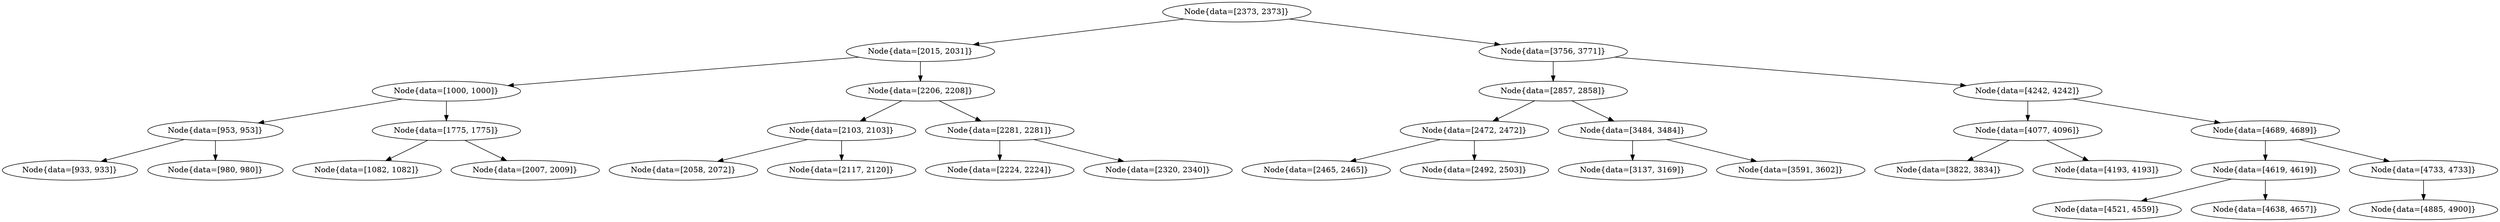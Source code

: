digraph G{
246928570 [label="Node{data=[2373, 2373]}"]
246928570 -> 110721357
110721357 [label="Node{data=[2015, 2031]}"]
110721357 -> 181914697
181914697 [label="Node{data=[1000, 1000]}"]
181914697 -> 2069729
2069729 [label="Node{data=[953, 953]}"]
2069729 -> 817730140
817730140 [label="Node{data=[933, 933]}"]
2069729 -> 2107889175
2107889175 [label="Node{data=[980, 980]}"]
181914697 -> 1235413102
1235413102 [label="Node{data=[1775, 1775]}"]
1235413102 -> 895931687
895931687 [label="Node{data=[1082, 1082]}"]
1235413102 -> 1771413157
1771413157 [label="Node{data=[2007, 2009]}"]
110721357 -> 182841070
182841070 [label="Node{data=[2206, 2208]}"]
182841070 -> 1423611460
1423611460 [label="Node{data=[2103, 2103]}"]
1423611460 -> 1469492757
1469492757 [label="Node{data=[2058, 2072]}"]
1423611460 -> 305361652
305361652 [label="Node{data=[2117, 2120]}"]
182841070 -> 931425474
931425474 [label="Node{data=[2281, 2281]}"]
931425474 -> 938255552
938255552 [label="Node{data=[2224, 2224]}"]
931425474 -> 1441288750
1441288750 [label="Node{data=[2320, 2340]}"]
246928570 -> 1548037813
1548037813 [label="Node{data=[3756, 3771]}"]
1548037813 -> 1211349891
1211349891 [label="Node{data=[2857, 2858]}"]
1211349891 -> 439078113
439078113 [label="Node{data=[2472, 2472]}"]
439078113 -> 222663848
222663848 [label="Node{data=[2465, 2465]}"]
439078113 -> 2013274931
2013274931 [label="Node{data=[2492, 2503]}"]
1211349891 -> 767189011
767189011 [label="Node{data=[3484, 3484]}"]
767189011 -> 1773333889
1773333889 [label="Node{data=[3137, 3169]}"]
767189011 -> 1215550667
1215550667 [label="Node{data=[3591, 3602]}"]
1548037813 -> 823361357
823361357 [label="Node{data=[4242, 4242]}"]
823361357 -> 1331116932
1331116932 [label="Node{data=[4077, 4096]}"]
1331116932 -> 829888778
829888778 [label="Node{data=[3822, 3834]}"]
1331116932 -> 1735673443
1735673443 [label="Node{data=[4193, 4193]}"]
823361357 -> 1295492311
1295492311 [label="Node{data=[4689, 4689]}"]
1295492311 -> 1003109870
1003109870 [label="Node{data=[4619, 4619]}"]
1003109870 -> 855428308
855428308 [label="Node{data=[4521, 4559]}"]
1003109870 -> 2013184950
2013184950 [label="Node{data=[4638, 4657]}"]
1295492311 -> 119525506
119525506 [label="Node{data=[4733, 4733]}"]
119525506 -> 1834006722
1834006722 [label="Node{data=[4885, 4900]}"]
}